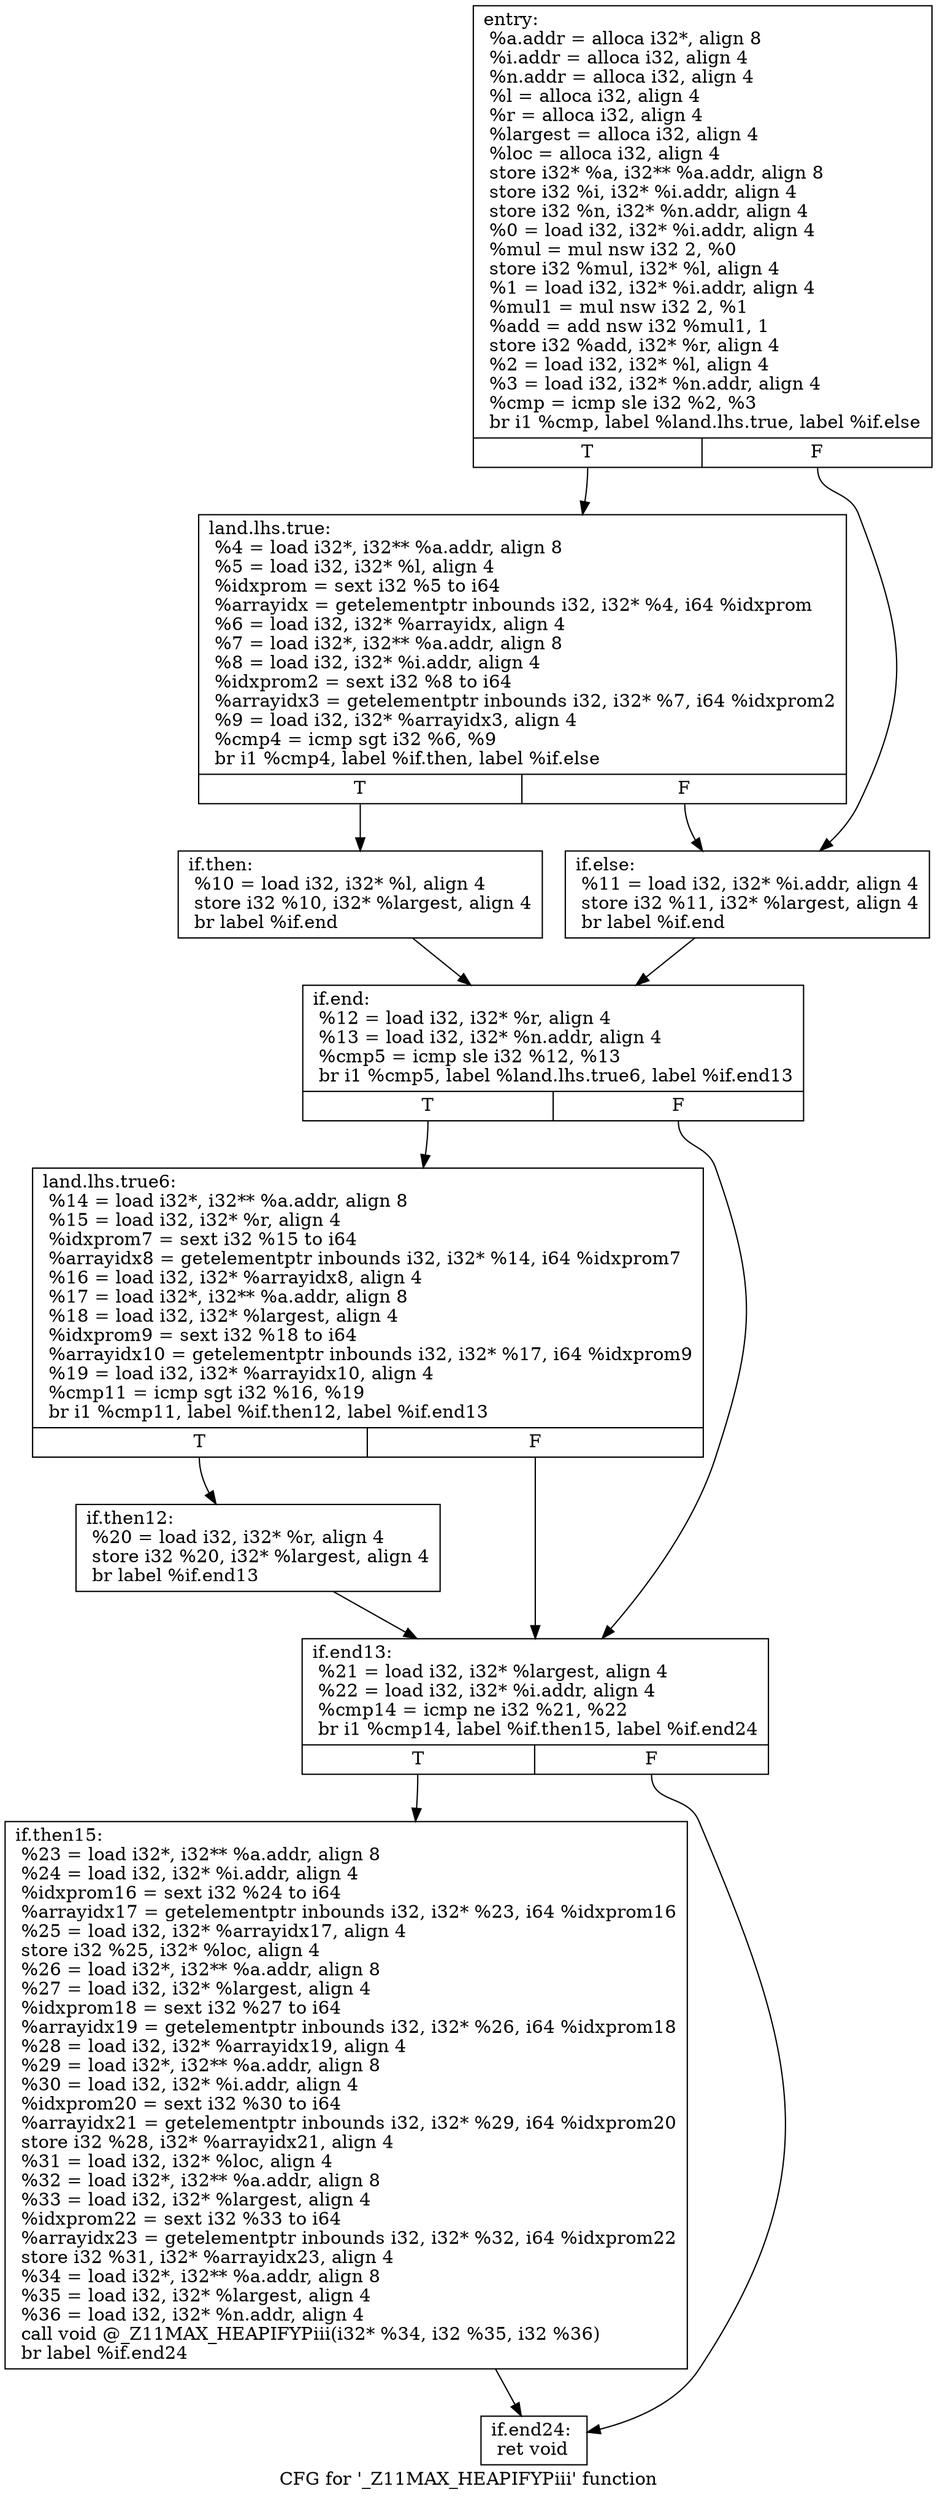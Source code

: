 digraph "CFG for '_Z11MAX_HEAPIFYPiii' function" {
	label="CFG for '_Z11MAX_HEAPIFYPiii' function";

	Node0x6b1f690 [shape=record,label="{entry:\l  %a.addr = alloca i32*, align 8\l  %i.addr = alloca i32, align 4\l  %n.addr = alloca i32, align 4\l  %l = alloca i32, align 4\l  %r = alloca i32, align 4\l  %largest = alloca i32, align 4\l  %loc = alloca i32, align 4\l  store i32* %a, i32** %a.addr, align 8\l  store i32 %i, i32* %i.addr, align 4\l  store i32 %n, i32* %n.addr, align 4\l  %0 = load i32, i32* %i.addr, align 4\l  %mul = mul nsw i32 2, %0\l  store i32 %mul, i32* %l, align 4\l  %1 = load i32, i32* %i.addr, align 4\l  %mul1 = mul nsw i32 2, %1\l  %add = add nsw i32 %mul1, 1\l  store i32 %add, i32* %r, align 4\l  %2 = load i32, i32* %l, align 4\l  %3 = load i32, i32* %n.addr, align 4\l  %cmp = icmp sle i32 %2, %3\l  br i1 %cmp, label %land.lhs.true, label %if.else\l|{<s0>T|<s1>F}}"];
	Node0x6b1f690:s0 -> Node0x6b1f600;
	Node0x6b1f690:s1 -> Node0x6b20100;
	Node0x6b1f600 [shape=record,label="{land.lhs.true:                                    \l  %4 = load i32*, i32** %a.addr, align 8\l  %5 = load i32, i32* %l, align 4\l  %idxprom = sext i32 %5 to i64\l  %arrayidx = getelementptr inbounds i32, i32* %4, i64 %idxprom\l  %6 = load i32, i32* %arrayidx, align 4\l  %7 = load i32*, i32** %a.addr, align 8\l  %8 = load i32, i32* %i.addr, align 4\l  %idxprom2 = sext i32 %8 to i64\l  %arrayidx3 = getelementptr inbounds i32, i32* %7, i64 %idxprom2\l  %9 = load i32, i32* %arrayidx3, align 4\l  %cmp4 = icmp sgt i32 %6, %9\l  br i1 %cmp4, label %if.then, label %if.else\l|{<s0>T|<s1>F}}"];
	Node0x6b1f600:s0 -> Node0x6b20260;
	Node0x6b1f600:s1 -> Node0x6b20100;
	Node0x6b20260 [shape=record,label="{if.then:                                          \l  %10 = load i32, i32* %l, align 4\l  store i32 %10, i32* %largest, align 4\l  br label %if.end\l}"];
	Node0x6b20260 -> Node0x6b20970;
	Node0x6b20100 [shape=record,label="{if.else:                                          \l  %11 = load i32, i32* %i.addr, align 4\l  store i32 %11, i32* %largest, align 4\l  br label %if.end\l}"];
	Node0x6b20100 -> Node0x6b20970;
	Node0x6b20970 [shape=record,label="{if.end:                                           \l  %12 = load i32, i32* %r, align 4\l  %13 = load i32, i32* %n.addr, align 4\l  %cmp5 = icmp sle i32 %12, %13\l  br i1 %cmp5, label %land.lhs.true6, label %if.end13\l|{<s0>T|<s1>F}}"];
	Node0x6b20970:s0 -> Node0x6b1fd00;
	Node0x6b20970:s1 -> Node0x6b1fde0;
	Node0x6b1fd00 [shape=record,label="{land.lhs.true6:                                   \l  %14 = load i32*, i32** %a.addr, align 8\l  %15 = load i32, i32* %r, align 4\l  %idxprom7 = sext i32 %15 to i64\l  %arrayidx8 = getelementptr inbounds i32, i32* %14, i64 %idxprom7\l  %16 = load i32, i32* %arrayidx8, align 4\l  %17 = load i32*, i32** %a.addr, align 8\l  %18 = load i32, i32* %largest, align 4\l  %idxprom9 = sext i32 %18 to i64\l  %arrayidx10 = getelementptr inbounds i32, i32* %17, i64 %idxprom9\l  %19 = load i32, i32* %arrayidx10, align 4\l  %cmp11 = icmp sgt i32 %16, %19\l  br i1 %cmp11, label %if.then12, label %if.end13\l|{<s0>T|<s1>F}}"];
	Node0x6b1fd00:s0 -> Node0x6b38fd0;
	Node0x6b1fd00:s1 -> Node0x6b1fde0;
	Node0x6b38fd0 [shape=record,label="{if.then12:                                        \l  %20 = load i32, i32* %r, align 4\l  store i32 %20, i32* %largest, align 4\l  br label %if.end13\l}"];
	Node0x6b38fd0 -> Node0x6b1fde0;
	Node0x6b1fde0 [shape=record,label="{if.end13:                                         \l  %21 = load i32, i32* %largest, align 4\l  %22 = load i32, i32* %i.addr, align 4\l  %cmp14 = icmp ne i32 %21, %22\l  br i1 %cmp14, label %if.then15, label %if.end24\l|{<s0>T|<s1>F}}"];
	Node0x6b1fde0:s0 -> Node0x6b1c160;
	Node0x6b1fde0:s1 -> Node0x6b1c240;
	Node0x6b1c160 [shape=record,label="{if.then15:                                        \l  %23 = load i32*, i32** %a.addr, align 8\l  %24 = load i32, i32* %i.addr, align 4\l  %idxprom16 = sext i32 %24 to i64\l  %arrayidx17 = getelementptr inbounds i32, i32* %23, i64 %idxprom16\l  %25 = load i32, i32* %arrayidx17, align 4\l  store i32 %25, i32* %loc, align 4\l  %26 = load i32*, i32** %a.addr, align 8\l  %27 = load i32, i32* %largest, align 4\l  %idxprom18 = sext i32 %27 to i64\l  %arrayidx19 = getelementptr inbounds i32, i32* %26, i64 %idxprom18\l  %28 = load i32, i32* %arrayidx19, align 4\l  %29 = load i32*, i32** %a.addr, align 8\l  %30 = load i32, i32* %i.addr, align 4\l  %idxprom20 = sext i32 %30 to i64\l  %arrayidx21 = getelementptr inbounds i32, i32* %29, i64 %idxprom20\l  store i32 %28, i32* %arrayidx21, align 4\l  %31 = load i32, i32* %loc, align 4\l  %32 = load i32*, i32** %a.addr, align 8\l  %33 = load i32, i32* %largest, align 4\l  %idxprom22 = sext i32 %33 to i64\l  %arrayidx23 = getelementptr inbounds i32, i32* %32, i64 %idxprom22\l  store i32 %31, i32* %arrayidx23, align 4\l  %34 = load i32*, i32** %a.addr, align 8\l  %35 = load i32, i32* %largest, align 4\l  %36 = load i32, i32* %n.addr, align 4\l  call void @_Z11MAX_HEAPIFYPiii(i32* %34, i32 %35, i32 %36)\l  br label %if.end24\l}"];
	Node0x6b1c160 -> Node0x6b1c240;
	Node0x6b1c240 [shape=record,label="{if.end24:                                         \l  ret void\l}"];
}
